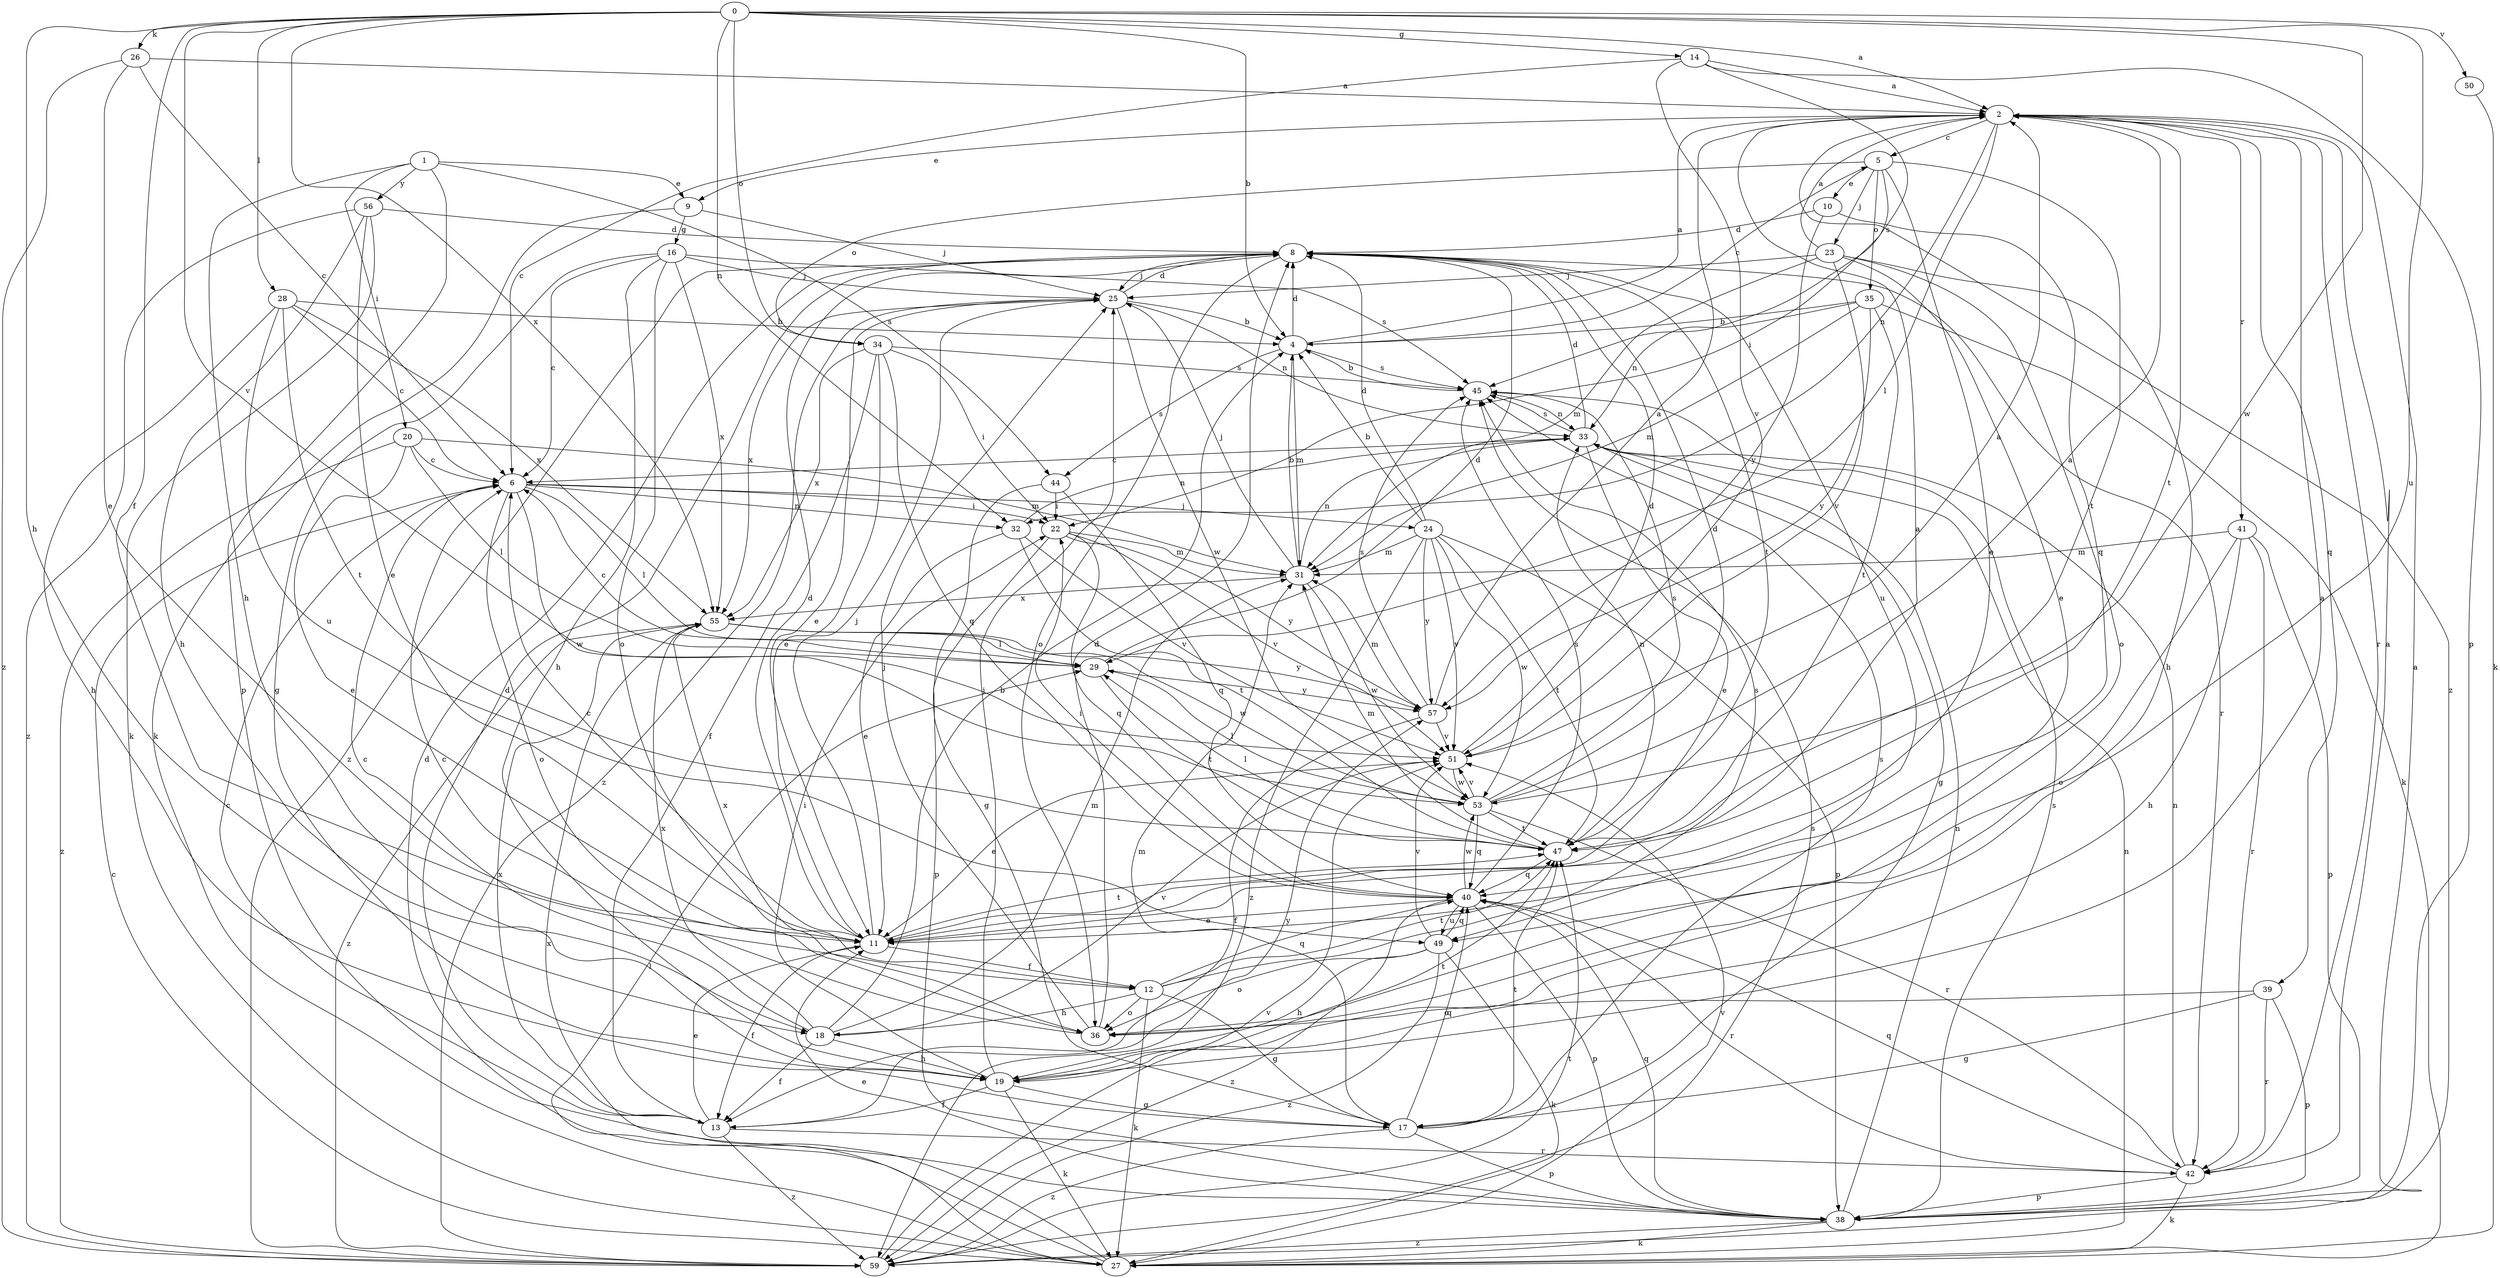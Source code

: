 strict digraph  {
0;
1;
2;
4;
5;
6;
8;
9;
10;
11;
12;
13;
14;
16;
17;
18;
19;
20;
22;
23;
24;
25;
26;
27;
28;
29;
31;
32;
33;
34;
35;
36;
38;
39;
40;
41;
42;
44;
45;
47;
49;
50;
51;
53;
55;
56;
57;
59;
0 -> 2  [label=a];
0 -> 4  [label=b];
0 -> 12  [label=f];
0 -> 14  [label=g];
0 -> 18  [label=h];
0 -> 26  [label=k];
0 -> 28  [label=l];
0 -> 32  [label=n];
0 -> 34  [label=o];
0 -> 49  [label=u];
0 -> 50  [label=v];
0 -> 51  [label=v];
0 -> 53  [label=w];
0 -> 55  [label=x];
1 -> 9  [label=e];
1 -> 18  [label=h];
1 -> 20  [label=i];
1 -> 38  [label=p];
1 -> 44  [label=s];
1 -> 56  [label=y];
2 -> 5  [label=c];
2 -> 9  [label=e];
2 -> 29  [label=l];
2 -> 32  [label=n];
2 -> 39  [label=q];
2 -> 41  [label=r];
2 -> 42  [label=r];
2 -> 47  [label=t];
2 -> 59  [label=z];
4 -> 2  [label=a];
4 -> 5  [label=c];
4 -> 8  [label=d];
4 -> 31  [label=m];
4 -> 44  [label=s];
4 -> 45  [label=s];
5 -> 10  [label=e];
5 -> 11  [label=e];
5 -> 22  [label=i];
5 -> 23  [label=j];
5 -> 34  [label=o];
5 -> 35  [label=o];
5 -> 47  [label=t];
6 -> 22  [label=i];
6 -> 24  [label=j];
6 -> 29  [label=l];
6 -> 32  [label=n];
6 -> 36  [label=o];
6 -> 53  [label=w];
8 -> 25  [label=j];
8 -> 36  [label=o];
8 -> 42  [label=r];
8 -> 47  [label=t];
8 -> 49  [label=u];
8 -> 59  [label=z];
9 -> 16  [label=g];
9 -> 25  [label=j];
9 -> 27  [label=k];
10 -> 8  [label=d];
10 -> 40  [label=q];
10 -> 57  [label=y];
11 -> 2  [label=a];
11 -> 6  [label=c];
11 -> 8  [label=d];
11 -> 12  [label=f];
11 -> 13  [label=f];
11 -> 25  [label=j];
11 -> 47  [label=t];
12 -> 17  [label=g];
12 -> 18  [label=h];
12 -> 27  [label=k];
12 -> 36  [label=o];
12 -> 40  [label=q];
12 -> 45  [label=s];
12 -> 47  [label=t];
12 -> 55  [label=x];
13 -> 6  [label=c];
13 -> 8  [label=d];
13 -> 11  [label=e];
13 -> 42  [label=r];
13 -> 55  [label=x];
13 -> 57  [label=y];
13 -> 59  [label=z];
14 -> 2  [label=a];
14 -> 6  [label=c];
14 -> 38  [label=p];
14 -> 45  [label=s];
14 -> 51  [label=v];
16 -> 6  [label=c];
16 -> 17  [label=g];
16 -> 19  [label=h];
16 -> 25  [label=j];
16 -> 36  [label=o];
16 -> 45  [label=s];
16 -> 55  [label=x];
17 -> 31  [label=m];
17 -> 38  [label=p];
17 -> 40  [label=q];
17 -> 45  [label=s];
17 -> 47  [label=t];
17 -> 59  [label=z];
18 -> 4  [label=b];
18 -> 6  [label=c];
18 -> 13  [label=f];
18 -> 19  [label=h];
18 -> 31  [label=m];
18 -> 51  [label=v];
18 -> 55  [label=x];
19 -> 2  [label=a];
19 -> 13  [label=f];
19 -> 17  [label=g];
19 -> 22  [label=i];
19 -> 25  [label=j];
19 -> 27  [label=k];
19 -> 47  [label=t];
20 -> 6  [label=c];
20 -> 11  [label=e];
20 -> 29  [label=l];
20 -> 31  [label=m];
20 -> 59  [label=z];
22 -> 31  [label=m];
22 -> 38  [label=p];
22 -> 40  [label=q];
22 -> 51  [label=v];
22 -> 57  [label=y];
23 -> 2  [label=a];
23 -> 11  [label=e];
23 -> 19  [label=h];
23 -> 25  [label=j];
23 -> 31  [label=m];
23 -> 36  [label=o];
23 -> 51  [label=v];
24 -> 4  [label=b];
24 -> 8  [label=d];
24 -> 31  [label=m];
24 -> 38  [label=p];
24 -> 47  [label=t];
24 -> 51  [label=v];
24 -> 53  [label=w];
24 -> 57  [label=y];
24 -> 59  [label=z];
25 -> 4  [label=b];
25 -> 8  [label=d];
25 -> 11  [label=e];
25 -> 33  [label=n];
25 -> 53  [label=w];
25 -> 55  [label=x];
25 -> 59  [label=z];
26 -> 2  [label=a];
26 -> 6  [label=c];
26 -> 11  [label=e];
26 -> 59  [label=z];
27 -> 6  [label=c];
27 -> 8  [label=d];
27 -> 29  [label=l];
27 -> 33  [label=n];
27 -> 51  [label=v];
27 -> 55  [label=x];
28 -> 4  [label=b];
28 -> 6  [label=c];
28 -> 19  [label=h];
28 -> 47  [label=t];
28 -> 49  [label=u];
28 -> 55  [label=x];
29 -> 6  [label=c];
29 -> 8  [label=d];
29 -> 47  [label=t];
29 -> 57  [label=y];
31 -> 4  [label=b];
31 -> 25  [label=j];
31 -> 33  [label=n];
31 -> 53  [label=w];
31 -> 55  [label=x];
32 -> 11  [label=e];
32 -> 33  [label=n];
32 -> 47  [label=t];
32 -> 51  [label=v];
33 -> 6  [label=c];
33 -> 8  [label=d];
33 -> 11  [label=e];
33 -> 17  [label=g];
33 -> 45  [label=s];
34 -> 11  [label=e];
34 -> 13  [label=f];
34 -> 22  [label=i];
34 -> 40  [label=q];
34 -> 45  [label=s];
34 -> 55  [label=x];
35 -> 4  [label=b];
35 -> 27  [label=k];
35 -> 31  [label=m];
35 -> 33  [label=n];
35 -> 47  [label=t];
35 -> 57  [label=y];
36 -> 6  [label=c];
36 -> 8  [label=d];
36 -> 25  [label=j];
38 -> 2  [label=a];
38 -> 11  [label=e];
38 -> 27  [label=k];
38 -> 33  [label=n];
38 -> 40  [label=q];
38 -> 45  [label=s];
38 -> 59  [label=z];
39 -> 17  [label=g];
39 -> 36  [label=o];
39 -> 38  [label=p];
39 -> 42  [label=r];
40 -> 11  [label=e];
40 -> 22  [label=i];
40 -> 38  [label=p];
40 -> 42  [label=r];
40 -> 45  [label=s];
40 -> 49  [label=u];
40 -> 53  [label=w];
40 -> 59  [label=z];
41 -> 19  [label=h];
41 -> 31  [label=m];
41 -> 36  [label=o];
41 -> 38  [label=p];
41 -> 42  [label=r];
42 -> 2  [label=a];
42 -> 27  [label=k];
42 -> 33  [label=n];
42 -> 38  [label=p];
42 -> 40  [label=q];
44 -> 17  [label=g];
44 -> 22  [label=i];
44 -> 40  [label=q];
45 -> 4  [label=b];
45 -> 33  [label=n];
47 -> 29  [label=l];
47 -> 31  [label=m];
47 -> 33  [label=n];
47 -> 40  [label=q];
49 -> 19  [label=h];
49 -> 27  [label=k];
49 -> 36  [label=o];
49 -> 40  [label=q];
49 -> 51  [label=v];
49 -> 59  [label=z];
50 -> 27  [label=k];
51 -> 2  [label=a];
51 -> 8  [label=d];
51 -> 11  [label=e];
51 -> 53  [label=w];
53 -> 2  [label=a];
53 -> 8  [label=d];
53 -> 29  [label=l];
53 -> 40  [label=q];
53 -> 42  [label=r];
53 -> 45  [label=s];
53 -> 47  [label=t];
53 -> 51  [label=v];
55 -> 29  [label=l];
55 -> 53  [label=w];
55 -> 57  [label=y];
55 -> 59  [label=z];
56 -> 8  [label=d];
56 -> 11  [label=e];
56 -> 19  [label=h];
56 -> 27  [label=k];
56 -> 59  [label=z];
57 -> 2  [label=a];
57 -> 13  [label=f];
57 -> 31  [label=m];
57 -> 45  [label=s];
57 -> 51  [label=v];
59 -> 45  [label=s];
59 -> 47  [label=t];
59 -> 51  [label=v];
}
